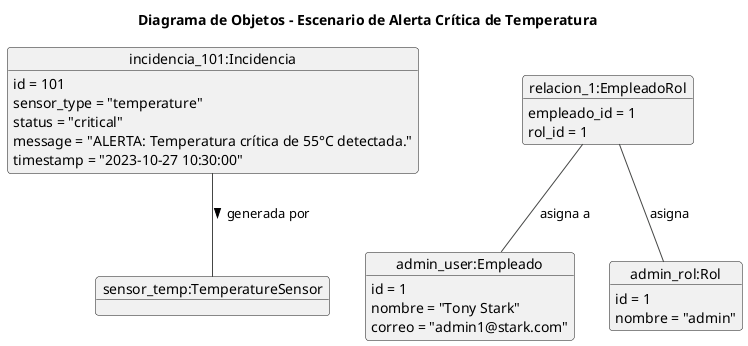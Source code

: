 @startuml
!theme vibrant

title Diagrama de Objetos - Escenario de Alerta Crítica de Temperatura

object "sensor_temp:TemperatureSensor" as temp_sensor

object "incidencia_101:Incidencia" as incidencia {
  id = 101
  sensor_type = "temperature"
  status = "critical"
  message = "ALERTA: Temperatura crítica de 55°C detectada."
  timestamp = "2023-10-27 10:30:00"
}

object "admin_user:Empleado" as empleado {
  id = 1
  nombre = "Tony Stark"
  correo = "admin1@stark.com"
}

object "admin_rol:Rol" as rol {
  id = 1
  nombre = "admin"
}

object "relacion_1:EmpleadoRol" as relacion {
  empleado_id = 1
  rol_id = 1
}

' --- Relaciones entre Objetos ---
incidencia -- temp_sensor : "generada por >"
relacion -- empleado : "asigna a"
relacion -- rol : "asigna"

@enduml